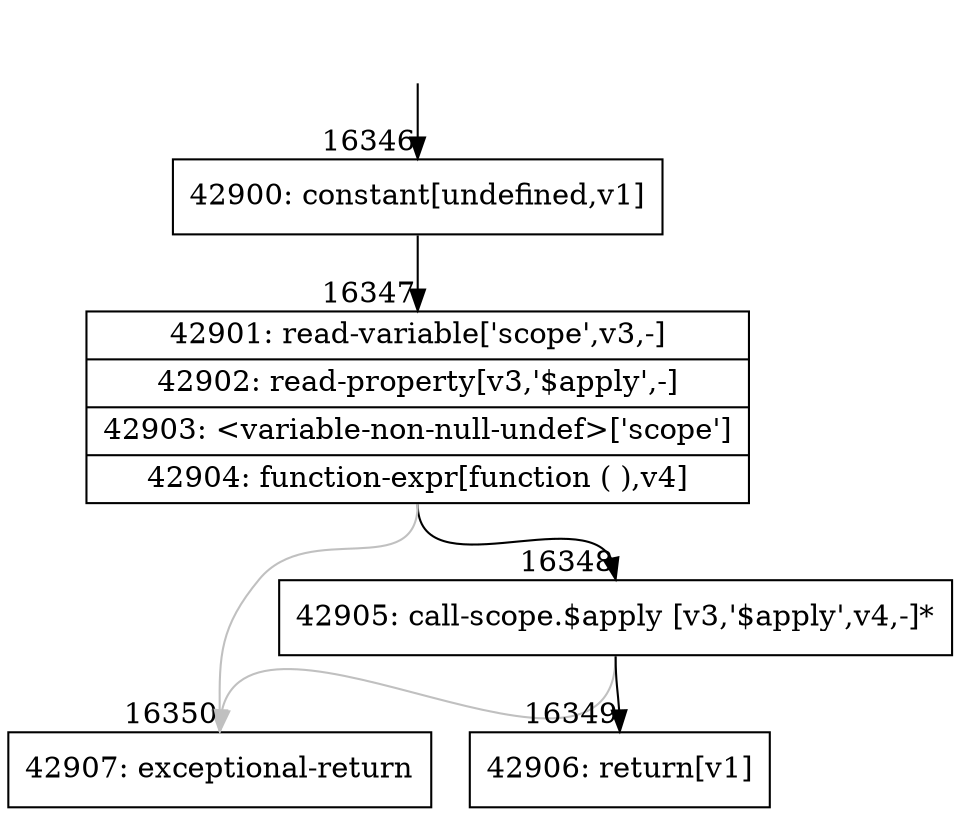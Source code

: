 digraph {
rankdir="TD"
BB_entry1319[shape=none,label=""];
BB_entry1319 -> BB16346 [tailport=s, headport=n, headlabel="    16346"]
BB16346 [shape=record label="{42900: constant[undefined,v1]}" ] 
BB16346 -> BB16347 [tailport=s, headport=n, headlabel="      16347"]
BB16347 [shape=record label="{42901: read-variable['scope',v3,-]|42902: read-property[v3,'$apply',-]|42903: \<variable-non-null-undef\>['scope']|42904: function-expr[function ( ),v4]}" ] 
BB16347 -> BB16348 [tailport=s, headport=n, headlabel="      16348"]
BB16347 -> BB16350 [tailport=s, headport=n, color=gray, headlabel="      16350"]
BB16348 [shape=record label="{42905: call-scope.$apply [v3,'$apply',v4,-]*}" ] 
BB16348 -> BB16349 [tailport=s, headport=n, headlabel="      16349"]
BB16348 -> BB16350 [tailport=s, headport=n, color=gray]
BB16349 [shape=record label="{42906: return[v1]}" ] 
BB16350 [shape=record label="{42907: exceptional-return}" ] 
//#$~ 28134
}
